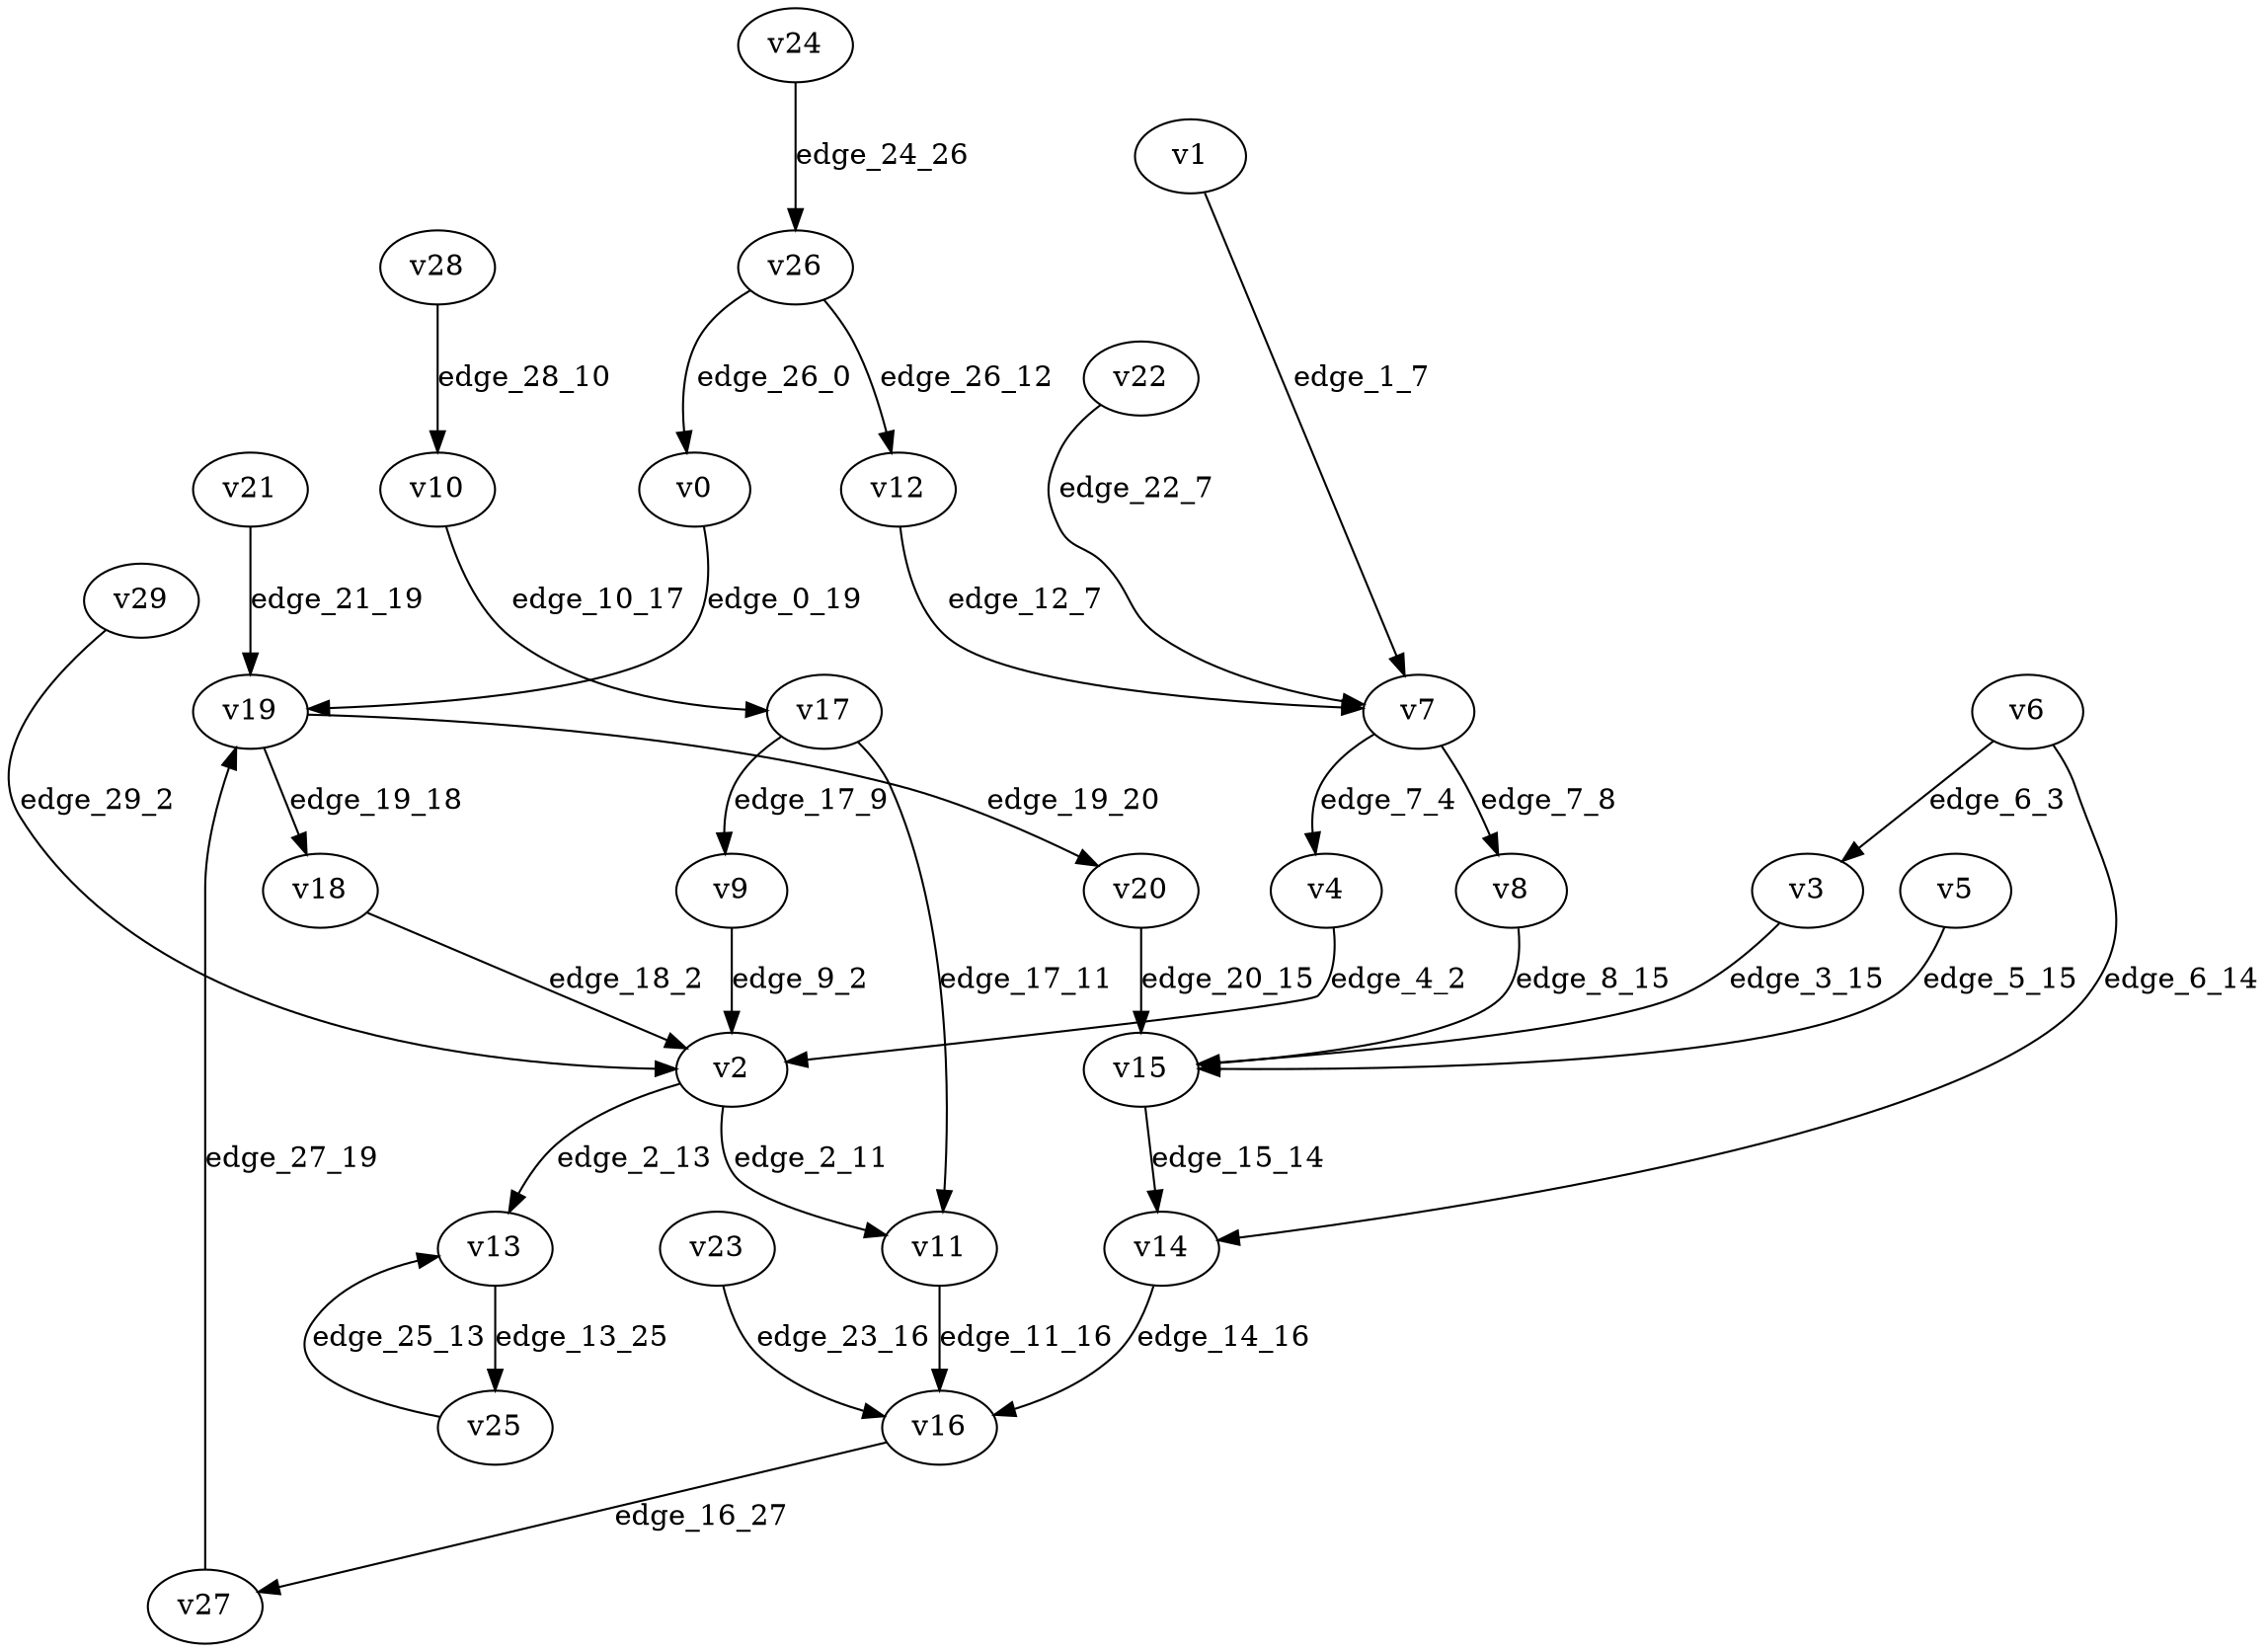 digraph G {
    // Stochastic discounted game

    v0 [name="v0", player=1];
    v1 [name="v1", player=1];
    v2 [name="v2", player=-1];
    v3 [name="v3", player=0];
    v4 [name="v4", player=0];
    v5 [name="v5", player=0];
    v6 [name="v6", player=-1];
    v7 [name="v7", player=-1];
    v8 [name="v8", player=0];
    v9 [name="v9", player=1];
    v10 [name="v10", player=1];
    v11 [name="v11", player=0];
    v12 [name="v12", player=0];
    v13 [name="v13", player=1];
    v14 [name="v14", player=1];
    v15 [name="v15", player=-1];
    v16 [name="v16", player=-1];
    v17 [name="v17", player=-1];
    v18 [name="v18", player=1];
    v19 [name="v19", player=-1];
    v20 [name="v20", player=0];
    v21 [name="v21", player=0];
    v22 [name="v22", player=0];
    v23 [name="v23", player=1];
    v24 [name="v24", player=0];
    v25 [name="v25", player=-1];
    v26 [name="v26", player=-1];
    v27 [name="v27", player=1];
    v28 [name="v28", player=-1];
    v29 [name="v29", player=1];

    v0 -> v19 [label="edge_0_19", weight=-5.218471, discount=0.480481];
    v1 -> v7 [label="edge_1_7", weight=-1.865975, discount=0.791412];
    v2 -> v13 [label="edge_2_13", probability=0.335870];
    v2 -> v11 [label="edge_2_11", probability=0.664130];
    v3 -> v15 [label="edge_3_15", weight=-7.096812, discount=0.459994];
    v4 -> v2 [label="edge_4_2", weight=-4.691441, discount=0.152566];
    v5 -> v15 [label="edge_5_15", weight=2.098129, discount=0.783024];
    v6 -> v14 [label="edge_6_14", probability=0.505411];
    v6 -> v3 [label="edge_6_3", probability=0.494589];
    v7 -> v8 [label="edge_7_8", probability=0.440873];
    v7 -> v4 [label="edge_7_4", probability=0.559127];
    v8 -> v15 [label="edge_8_15", weight=-9.519429, discount=0.793451];
    v9 -> v2 [label="edge_9_2", weight=6.815125, discount=0.485802];
    v10 -> v17 [label="edge_10_17", weight=-1.222535, discount=0.531803];
    v11 -> v16 [label="edge_11_16", weight=8.909400, discount=0.157232];
    v12 -> v7 [label="edge_12_7", weight=-6.198263, discount=0.519616];
    v13 -> v25 [label="edge_13_25", weight=4.530083, discount=0.129222];
    v14 -> v16 [label="edge_14_16", weight=5.097012, discount=0.533370];
    v15 -> v14 [label="edge_15_14", probability=1.000000];
    v16 -> v27 [label="edge_16_27", probability=1.000000];
    v17 -> v11 [label="edge_17_11", probability=0.577384];
    v17 -> v9 [label="edge_17_9", probability=0.422616];
    v18 -> v2 [label="edge_18_2", weight=-5.786580, discount=0.323487];
    v19 -> v18 [label="edge_19_18", probability=0.457690];
    v19 -> v20 [label="edge_19_20", probability=0.542310];
    v20 -> v15 [label="edge_20_15", weight=9.838566, discount=0.546937];
    v21 -> v19 [label="edge_21_19", weight=9.635763, discount=0.536921];
    v22 -> v7 [label="edge_22_7", weight=-4.727920, discount=0.761228];
    v23 -> v16 [label="edge_23_16", weight=4.385178, discount=0.616447];
    v24 -> v26 [label="edge_24_26", weight=9.479401, discount=0.293541];
    v25 -> v13 [label="edge_25_13", probability=1.000000];
    v26 -> v0 [label="edge_26_0", probability=0.533005];
    v26 -> v12 [label="edge_26_12", probability=0.466995];
    v27 -> v19 [label="edge_27_19", weight=2.148870, discount=0.417717];
    v28 -> v10 [label="edge_28_10", probability=1.000000];
    v29 -> v2 [label="edge_29_2", weight=-1.428189, discount=0.439713];
}